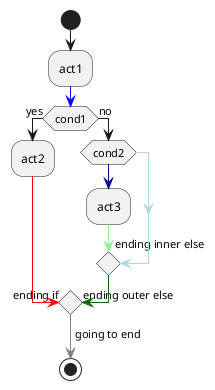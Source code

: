 {
  "sha1": "bhleb01x809vv06cjqhaxwosthnejxt",
  "insertion": {
    "when": "2024-05-30T20:48:22.094Z",
    "user": "plantuml@gmail.com"
  }
}
@startuml
start

:act1;
-[#blue]->
if (cond1) then (yes)
    :act2;
    -[#red]->ending if;
else (no)
    if (cond2)
         -[#lightblue]->
    else
         -[#darkblue]->
    :act3;
    -[#lightgreen]->ending inner else;
    endif
    -[#darkgreen]->ending outer else;
endif
-[#gray]-> going to end;

stop
@enduml
